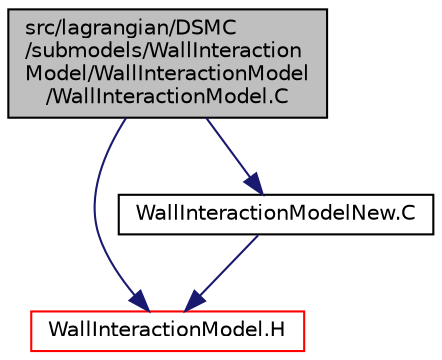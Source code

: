 digraph "src/lagrangian/DSMC/submodels/WallInteractionModel/WallInteractionModel/WallInteractionModel.C"
{
  bgcolor="transparent";
  edge [fontname="Helvetica",fontsize="10",labelfontname="Helvetica",labelfontsize="10"];
  node [fontname="Helvetica",fontsize="10",shape=record];
  Node1 [label="src/lagrangian/DSMC\l/submodels/WallInteraction\lModel/WallInteractionModel\l/WallInteractionModel.C",height=0.2,width=0.4,color="black", fillcolor="grey75", style="filled", fontcolor="black"];
  Node1 -> Node2 [color="midnightblue",fontsize="10",style="solid",fontname="Helvetica"];
  Node2 [label="WallInteractionModel.H",height=0.2,width=0.4,color="red",URL="$a06620.html"];
  Node1 -> Node3 [color="midnightblue",fontsize="10",style="solid",fontname="Helvetica"];
  Node3 [label="WallInteractionModelNew.C",height=0.2,width=0.4,color="black",URL="$a06621.html"];
  Node3 -> Node2 [color="midnightblue",fontsize="10",style="solid",fontname="Helvetica"];
}
